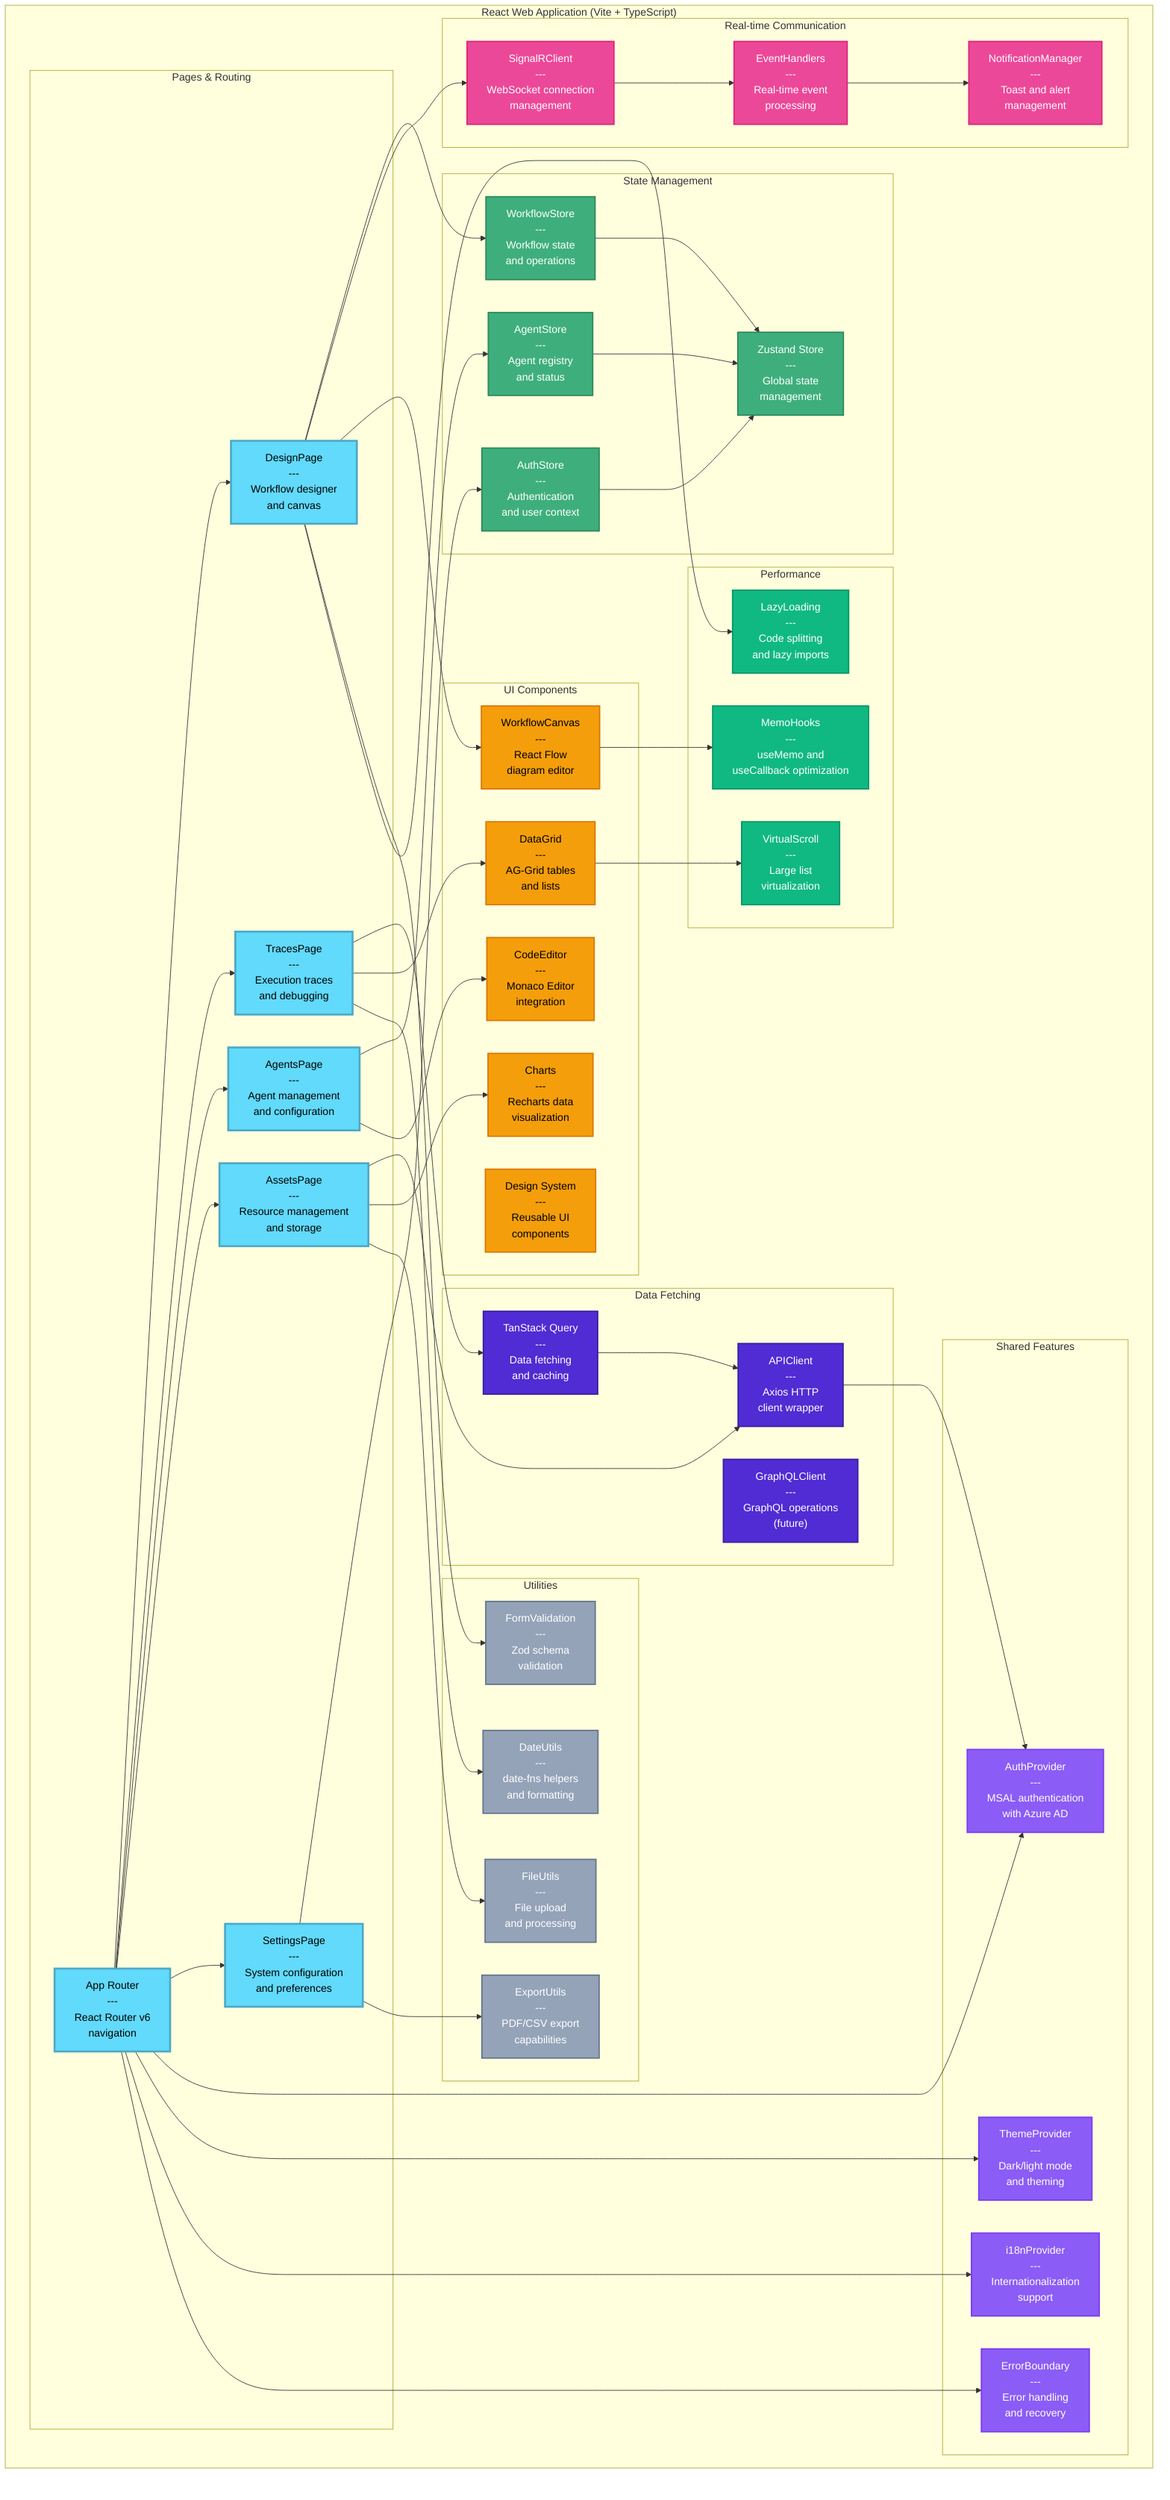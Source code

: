 %% C4 Component Diagram - React Frontend Components
%% Shows the internal architecture of the React web application
%% Establishes scalable frontend structure for enterprise teams
%% Version: 1.0
%% Last Updated: 2025-10-14

graph TB
    subgraph "React Web Application (Vite + TypeScript)"
        subgraph "Pages & Routing"
            app_router["App Router<br/>---<br/>React Router v6<br/>navigation"]
            design_page["DesignPage<br/>---<br/>Workflow designer<br/>and canvas"]
            traces_page["TracesPage<br/>---<br/>Execution traces<br/>and debugging"]
            agents_page["AgentsPage<br/>---<br/>Agent management<br/>and configuration"]
            assets_page["AssetsPage<br/>---<br/>Resource management<br/>and storage"]
            settings_page["SettingsPage<br/>---<br/>System configuration<br/>and preferences"]
        end

        subgraph "State Management"
            zustand_store["Zustand Store<br/>---<br/>Global state<br/>management"]
            workflow_store["WorkflowStore<br/>---<br/>Workflow state<br/>and operations"]
            agent_store["AgentStore<br/>---<br/>Agent registry<br/>and status"]
            auth_store["AuthStore<br/>---<br/>Authentication<br/>and user context"]
        end

        subgraph "Data Fetching"
            tanstack_query["TanStack Query<br/>---<br/>Data fetching<br/>and caching"]
            api_client["APIClient<br/>---<br/>Axios HTTP<br/>client wrapper"]
            graphql_client["GraphQLClient<br/>---<br/>GraphQL operations<br/>(future)"]
        end

        subgraph "Real-time Communication"
            signalr_client["SignalRClient<br/>---<br/>WebSocket connection<br/>management"]
            event_handlers["EventHandlers<br/>---<br/>Real-time event<br/>processing"]
            notification_manager["NotificationManager<br/>---<br/>Toast and alert<br/>management"]
        end

        subgraph "UI Components"
            design_system["Design System<br/>---<br/>Reusable UI<br/>components"]
            workflow_canvas["WorkflowCanvas<br/>---<br/>React Flow<br/>diagram editor"]
            code_editor["CodeEditor<br/>---<br/>Monaco Editor<br/>integration"]
            data_grid["DataGrid<br/>---<br/>AG-Grid tables<br/>and lists"]
            charts["Charts<br/>---<br/>Recharts data<br/>visualization"]
        end

        subgraph "Shared Features"
            auth_provider["AuthProvider<br/>---<br/>MSAL authentication<br/>with Azure AD"]
            theme_provider["ThemeProvider<br/>---<br/>Dark/light mode<br/>and theming"]
            i18n_provider["i18nProvider<br/>---<br/>Internationalization<br/>support"]
            error_boundary["ErrorBoundary<br/>---<br/>Error handling<br/>and recovery"]
        end

        subgraph "Utilities"
            form_validation["FormValidation<br/>---<br/>Zod schema<br/>validation"]
            date_utils["DateUtils<br/>---<br/>date-fns helpers<br/>and formatting"]
            file_utils["FileUtils<br/>---<br/>File upload<br/>and processing"]
            export_utils["ExportUtils<br/>---<br/>PDF/CSV export<br/>capabilities"]
        end

        subgraph "Performance"
            lazy_loading["LazyLoading<br/>---<br/>Code splitting<br/>and lazy imports"]
            memo_hooks["MemoHooks<br/>---<br/>useMemo and<br/>useCallback optimization"]
            virtual_scroll["VirtualScroll<br/>---<br/>Large list<br/>virtualization"]
        end
    end

    %% Internal connections
    app_router --> design_page
    app_router --> traces_page
    app_router --> agents_page
    app_router --> assets_page
    app_router --> settings_page

    design_page --> workflow_store
    traces_page --> tanstack_query
    agents_page --> agent_store
    assets_page --> api_client
    settings_page --> auth_store

    workflow_store --> zustand_store
    agent_store --> zustand_store
    auth_store --> zustand_store

    tanstack_query --> api_client
    api_client --> auth_provider

    design_page --> signalr_client
    signalr_client --> event_handlers
    event_handlers --> notification_manager

    design_page --> workflow_canvas
    agents_page --> code_editor
    traces_page --> data_grid
    assets_page --> charts

    app_router --> auth_provider
    app_router --> theme_provider
    app_router --> i18n_provider
    app_router --> error_boundary

    design_page --> form_validation
    traces_page --> date_utils
    assets_page --> file_utils
    settings_page --> export_utils

    design_page --> lazy_loading
    workflow_canvas --> memo_hooks
    data_grid --> virtual_scroll

    %% Apply semantic color coding
    classDef page fill:#61dafb,stroke:#4fa8c5,color:#000,stroke-width:3px
    classDef state fill:#3eaf7c,stroke:#2d8659,color:#fff,stroke-width:2px
    classDef data fill:#512bd4,stroke:#3a1f9d,color:#fff,stroke-width:2px
    classDef realtime fill:#ec4899,stroke:#db2777,color:#fff,stroke-width:2px
    classDef ui fill:#f59e0b,stroke:#d97706,color:#000,stroke-width:2px
    classDef shared fill:#8b5cf6,stroke:#7c3aed,color:#fff,stroke-width:2px
    classDef utility fill:#94a3b8,stroke:#64748b,color:#fff,stroke-width:2px
    classDef performance fill:#10b981,stroke:#059669,color:#fff,stroke-width:2px

    class app_router,design_page,traces_page,agents_page,assets_page,settings_page page
    class zustand_store,workflow_store,agent_store,auth_store state
    class tanstack_query,api_client,graphql_client data
    class signalr_client,event_handlers,notification_manager realtime
    class design_system,workflow_canvas,code_editor,data_grid,charts ui
    class auth_provider,theme_provider,i18n_provider,error_boundary shared
    class form_validation,date_utils,file_utils,export_utils utility
    class lazy_loading,memo_hooks,virtual_scroll performance